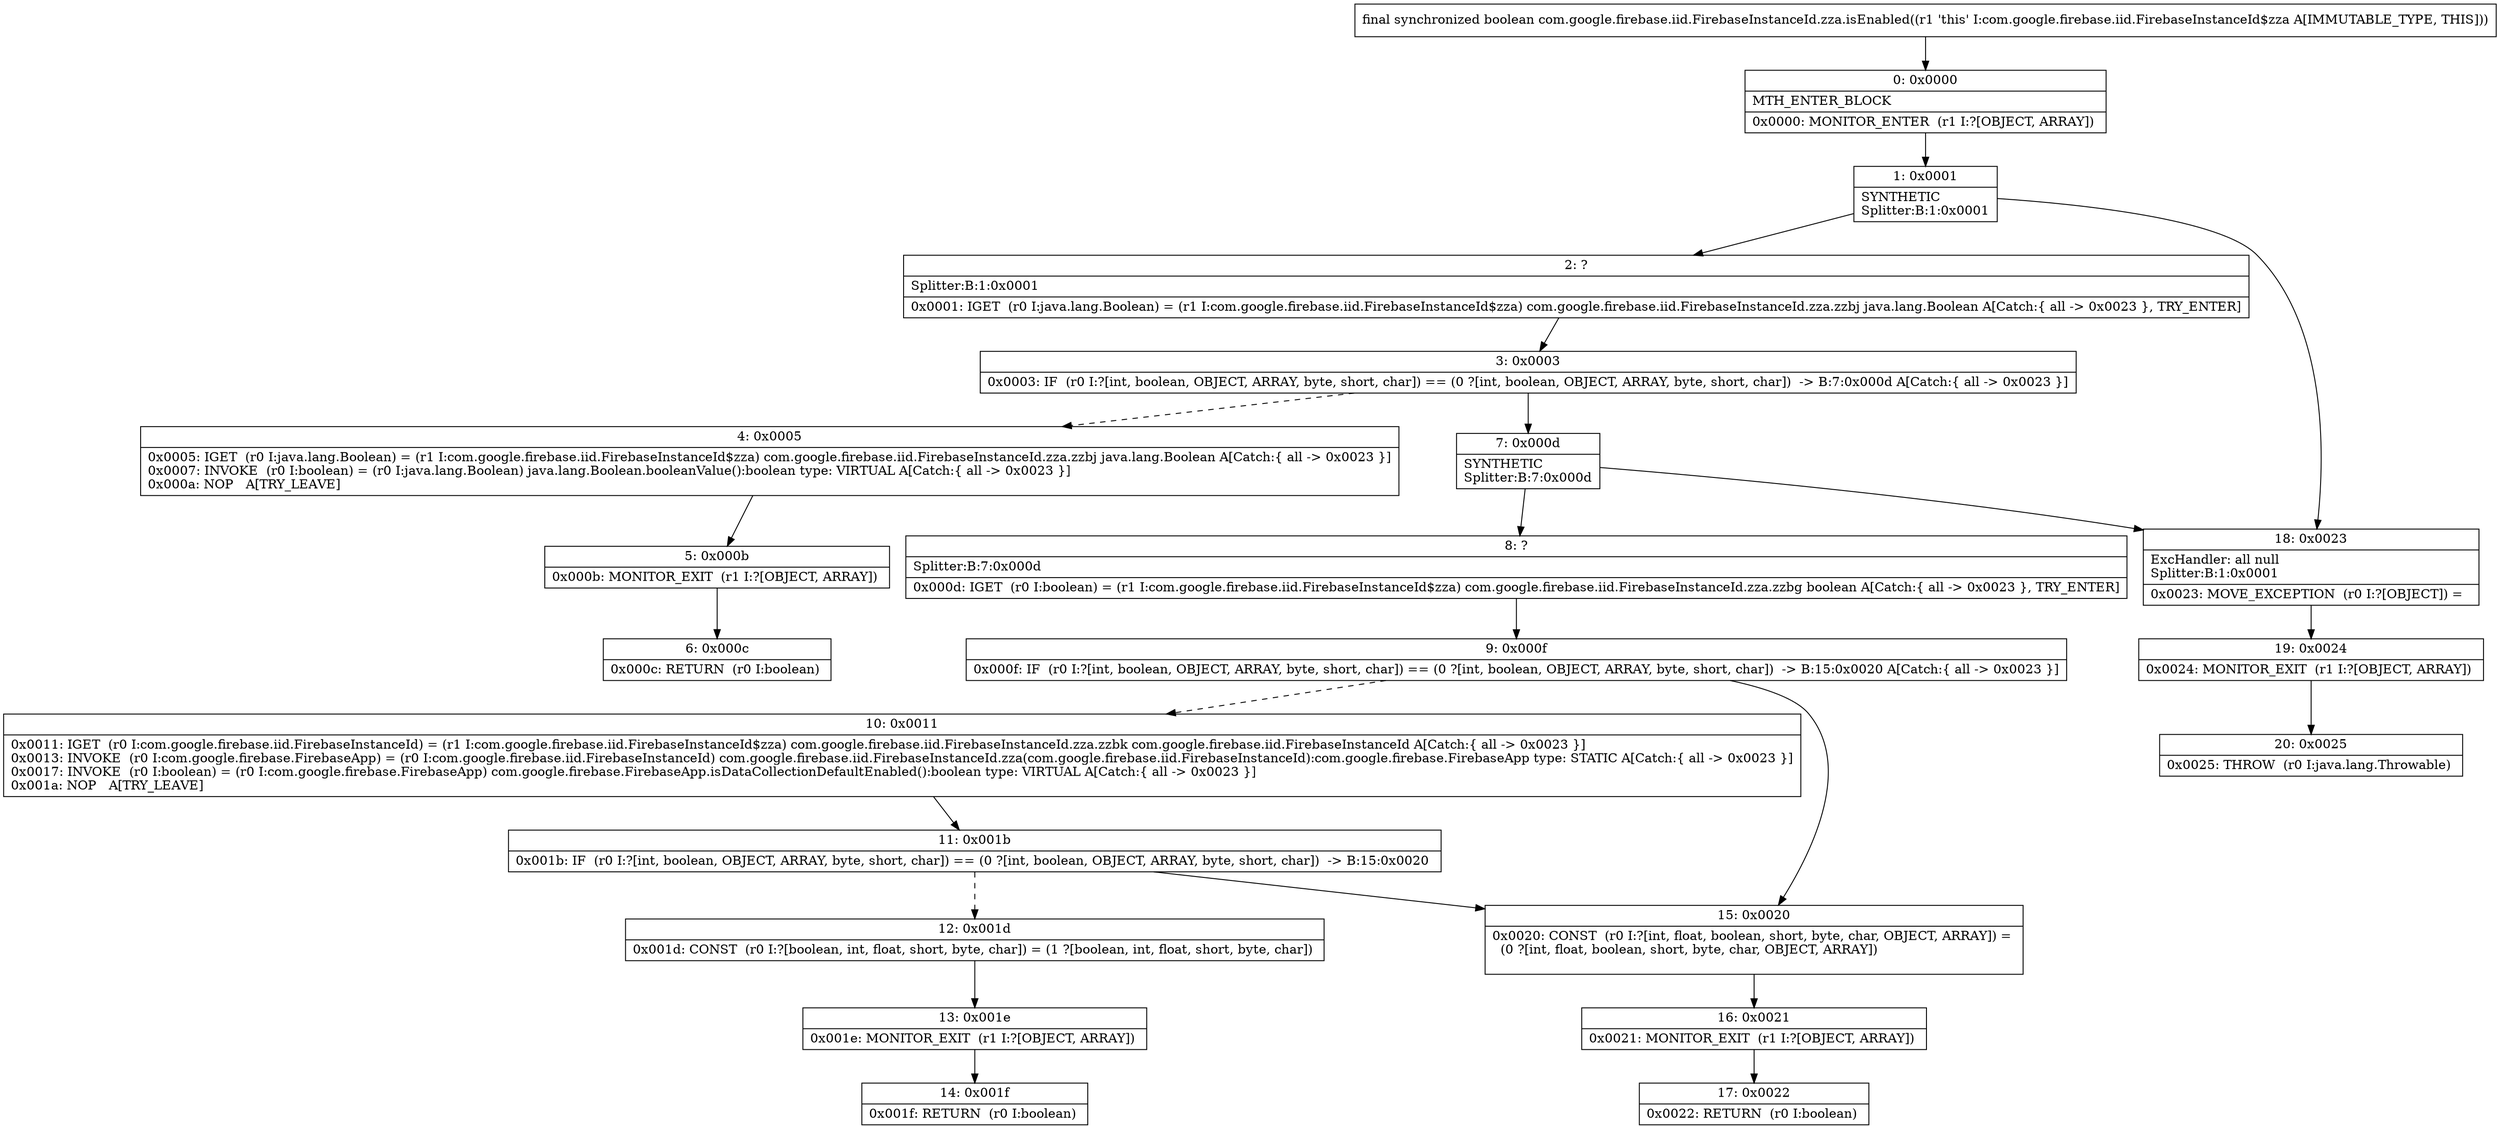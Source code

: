 digraph "CFG forcom.google.firebase.iid.FirebaseInstanceId.zza.isEnabled()Z" {
Node_0 [shape=record,label="{0\:\ 0x0000|MTH_ENTER_BLOCK\l|0x0000: MONITOR_ENTER  (r1 I:?[OBJECT, ARRAY]) \l}"];
Node_1 [shape=record,label="{1\:\ 0x0001|SYNTHETIC\lSplitter:B:1:0x0001\l}"];
Node_2 [shape=record,label="{2\:\ ?|Splitter:B:1:0x0001\l|0x0001: IGET  (r0 I:java.lang.Boolean) = (r1 I:com.google.firebase.iid.FirebaseInstanceId$zza) com.google.firebase.iid.FirebaseInstanceId.zza.zzbj java.lang.Boolean A[Catch:\{ all \-\> 0x0023 \}, TRY_ENTER]\l}"];
Node_3 [shape=record,label="{3\:\ 0x0003|0x0003: IF  (r0 I:?[int, boolean, OBJECT, ARRAY, byte, short, char]) == (0 ?[int, boolean, OBJECT, ARRAY, byte, short, char])  \-\> B:7:0x000d A[Catch:\{ all \-\> 0x0023 \}]\l}"];
Node_4 [shape=record,label="{4\:\ 0x0005|0x0005: IGET  (r0 I:java.lang.Boolean) = (r1 I:com.google.firebase.iid.FirebaseInstanceId$zza) com.google.firebase.iid.FirebaseInstanceId.zza.zzbj java.lang.Boolean A[Catch:\{ all \-\> 0x0023 \}]\l0x0007: INVOKE  (r0 I:boolean) = (r0 I:java.lang.Boolean) java.lang.Boolean.booleanValue():boolean type: VIRTUAL A[Catch:\{ all \-\> 0x0023 \}]\l0x000a: NOP   A[TRY_LEAVE]\l}"];
Node_5 [shape=record,label="{5\:\ 0x000b|0x000b: MONITOR_EXIT  (r1 I:?[OBJECT, ARRAY]) \l}"];
Node_6 [shape=record,label="{6\:\ 0x000c|0x000c: RETURN  (r0 I:boolean) \l}"];
Node_7 [shape=record,label="{7\:\ 0x000d|SYNTHETIC\lSplitter:B:7:0x000d\l}"];
Node_8 [shape=record,label="{8\:\ ?|Splitter:B:7:0x000d\l|0x000d: IGET  (r0 I:boolean) = (r1 I:com.google.firebase.iid.FirebaseInstanceId$zza) com.google.firebase.iid.FirebaseInstanceId.zza.zzbg boolean A[Catch:\{ all \-\> 0x0023 \}, TRY_ENTER]\l}"];
Node_9 [shape=record,label="{9\:\ 0x000f|0x000f: IF  (r0 I:?[int, boolean, OBJECT, ARRAY, byte, short, char]) == (0 ?[int, boolean, OBJECT, ARRAY, byte, short, char])  \-\> B:15:0x0020 A[Catch:\{ all \-\> 0x0023 \}]\l}"];
Node_10 [shape=record,label="{10\:\ 0x0011|0x0011: IGET  (r0 I:com.google.firebase.iid.FirebaseInstanceId) = (r1 I:com.google.firebase.iid.FirebaseInstanceId$zza) com.google.firebase.iid.FirebaseInstanceId.zza.zzbk com.google.firebase.iid.FirebaseInstanceId A[Catch:\{ all \-\> 0x0023 \}]\l0x0013: INVOKE  (r0 I:com.google.firebase.FirebaseApp) = (r0 I:com.google.firebase.iid.FirebaseInstanceId) com.google.firebase.iid.FirebaseInstanceId.zza(com.google.firebase.iid.FirebaseInstanceId):com.google.firebase.FirebaseApp type: STATIC A[Catch:\{ all \-\> 0x0023 \}]\l0x0017: INVOKE  (r0 I:boolean) = (r0 I:com.google.firebase.FirebaseApp) com.google.firebase.FirebaseApp.isDataCollectionDefaultEnabled():boolean type: VIRTUAL A[Catch:\{ all \-\> 0x0023 \}]\l0x001a: NOP   A[TRY_LEAVE]\l}"];
Node_11 [shape=record,label="{11\:\ 0x001b|0x001b: IF  (r0 I:?[int, boolean, OBJECT, ARRAY, byte, short, char]) == (0 ?[int, boolean, OBJECT, ARRAY, byte, short, char])  \-\> B:15:0x0020 \l}"];
Node_12 [shape=record,label="{12\:\ 0x001d|0x001d: CONST  (r0 I:?[boolean, int, float, short, byte, char]) = (1 ?[boolean, int, float, short, byte, char]) \l}"];
Node_13 [shape=record,label="{13\:\ 0x001e|0x001e: MONITOR_EXIT  (r1 I:?[OBJECT, ARRAY]) \l}"];
Node_14 [shape=record,label="{14\:\ 0x001f|0x001f: RETURN  (r0 I:boolean) \l}"];
Node_15 [shape=record,label="{15\:\ 0x0020|0x0020: CONST  (r0 I:?[int, float, boolean, short, byte, char, OBJECT, ARRAY]) = \l  (0 ?[int, float, boolean, short, byte, char, OBJECT, ARRAY])\l \l}"];
Node_16 [shape=record,label="{16\:\ 0x0021|0x0021: MONITOR_EXIT  (r1 I:?[OBJECT, ARRAY]) \l}"];
Node_17 [shape=record,label="{17\:\ 0x0022|0x0022: RETURN  (r0 I:boolean) \l}"];
Node_18 [shape=record,label="{18\:\ 0x0023|ExcHandler: all null\lSplitter:B:1:0x0001\l|0x0023: MOVE_EXCEPTION  (r0 I:?[OBJECT]) =  \l}"];
Node_19 [shape=record,label="{19\:\ 0x0024|0x0024: MONITOR_EXIT  (r1 I:?[OBJECT, ARRAY]) \l}"];
Node_20 [shape=record,label="{20\:\ 0x0025|0x0025: THROW  (r0 I:java.lang.Throwable) \l}"];
MethodNode[shape=record,label="{final synchronized boolean com.google.firebase.iid.FirebaseInstanceId.zza.isEnabled((r1 'this' I:com.google.firebase.iid.FirebaseInstanceId$zza A[IMMUTABLE_TYPE, THIS])) }"];
MethodNode -> Node_0;
Node_0 -> Node_1;
Node_1 -> Node_2;
Node_1 -> Node_18;
Node_2 -> Node_3;
Node_3 -> Node_4[style=dashed];
Node_3 -> Node_7;
Node_4 -> Node_5;
Node_5 -> Node_6;
Node_7 -> Node_8;
Node_7 -> Node_18;
Node_8 -> Node_9;
Node_9 -> Node_10[style=dashed];
Node_9 -> Node_15;
Node_10 -> Node_11;
Node_11 -> Node_12[style=dashed];
Node_11 -> Node_15;
Node_12 -> Node_13;
Node_13 -> Node_14;
Node_15 -> Node_16;
Node_16 -> Node_17;
Node_18 -> Node_19;
Node_19 -> Node_20;
}

